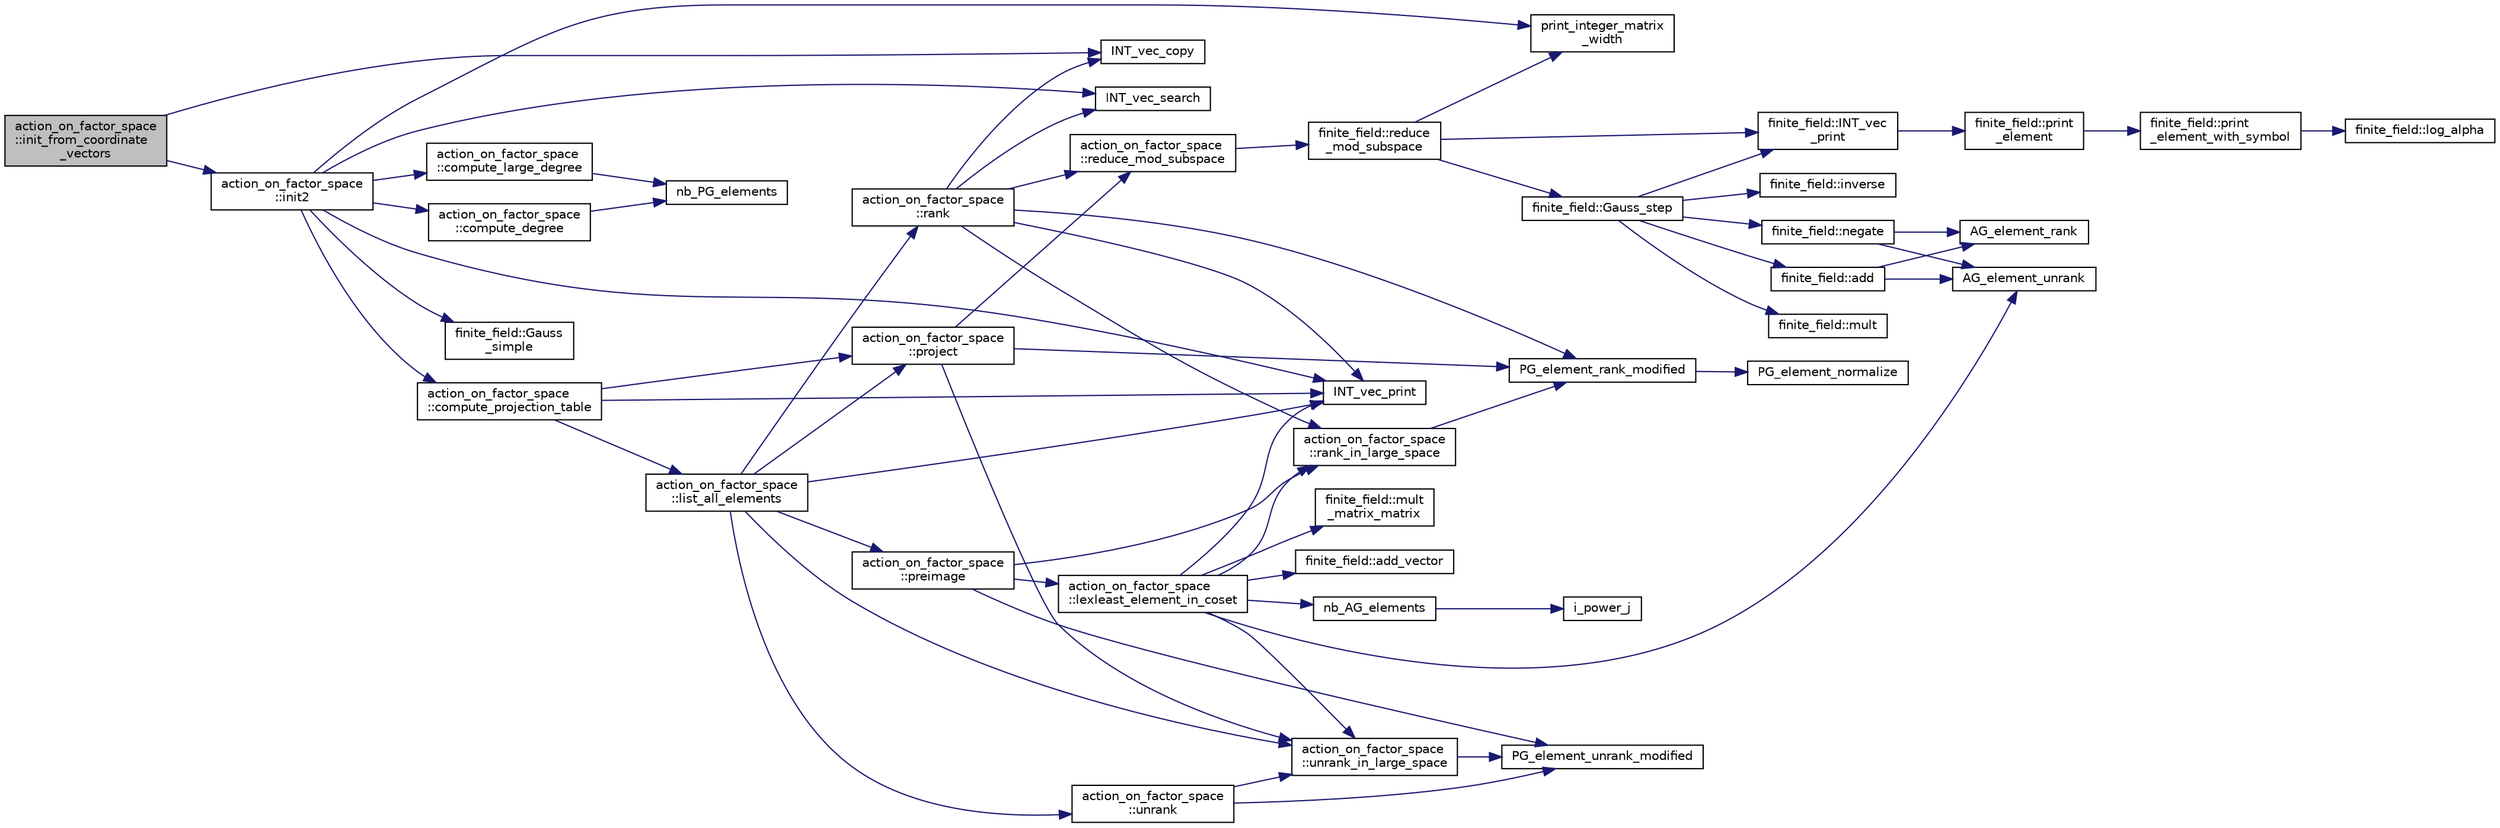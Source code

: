 digraph "action_on_factor_space::init_from_coordinate_vectors"
{
  edge [fontname="Helvetica",fontsize="10",labelfontname="Helvetica",labelfontsize="10"];
  node [fontname="Helvetica",fontsize="10",shape=record];
  rankdir="LR";
  Node851 [label="action_on_factor_space\l::init_from_coordinate\l_vectors",height=0.2,width=0.4,color="black", fillcolor="grey75", style="filled", fontcolor="black"];
  Node851 -> Node852 [color="midnightblue",fontsize="10",style="solid",fontname="Helvetica"];
  Node852 [label="INT_vec_copy",height=0.2,width=0.4,color="black", fillcolor="white", style="filled",URL="$df/dbf/sajeeb_8_c.html#ac2d875e27e009af6ec04d17254d11075"];
  Node851 -> Node853 [color="midnightblue",fontsize="10",style="solid",fontname="Helvetica"];
  Node853 [label="action_on_factor_space\l::init2",height=0.2,width=0.4,color="black", fillcolor="white", style="filled",URL="$d5/d25/classaction__on__factor__space.html#a19f5ed00bc68f67dd5bd331ff958df16"];
  Node853 -> Node854 [color="midnightblue",fontsize="10",style="solid",fontname="Helvetica"];
  Node854 [label="print_integer_matrix\l_width",height=0.2,width=0.4,color="black", fillcolor="white", style="filled",URL="$d5/db4/io__and__os_8h.html#aa78f3e73fc2179251bd15adbcc31573f"];
  Node853 -> Node855 [color="midnightblue",fontsize="10",style="solid",fontname="Helvetica"];
  Node855 [label="finite_field::Gauss\l_simple",height=0.2,width=0.4,color="black", fillcolor="white", style="filled",URL="$df/d5a/classfinite__field.html#aba4950590e24a1ce323f292cf47b3307"];
  Node853 -> Node856 [color="midnightblue",fontsize="10",style="solid",fontname="Helvetica"];
  Node856 [label="INT_vec_search",height=0.2,width=0.4,color="black", fillcolor="white", style="filled",URL="$d5/de2/foundations_2data__structures_2data__structures_8h.html#ad103ef2316a1f671bdb68fd9cd9ba945"];
  Node853 -> Node857 [color="midnightblue",fontsize="10",style="solid",fontname="Helvetica"];
  Node857 [label="INT_vec_print",height=0.2,width=0.4,color="black", fillcolor="white", style="filled",URL="$df/dbf/sajeeb_8_c.html#a79a5901af0b47dd0d694109543c027fe"];
  Node853 -> Node858 [color="midnightblue",fontsize="10",style="solid",fontname="Helvetica"];
  Node858 [label="action_on_factor_space\l::compute_degree",height=0.2,width=0.4,color="black", fillcolor="white", style="filled",URL="$d5/d25/classaction__on__factor__space.html#a0ef6cf15b780cd56abe1bf023ab223b3"];
  Node858 -> Node859 [color="midnightblue",fontsize="10",style="solid",fontname="Helvetica"];
  Node859 [label="nb_PG_elements",height=0.2,width=0.4,color="black", fillcolor="white", style="filled",URL="$d4/d67/geometry_8h.html#ada56c56cb5c7b39553dc0391f2df1cee"];
  Node853 -> Node860 [color="midnightblue",fontsize="10",style="solid",fontname="Helvetica"];
  Node860 [label="action_on_factor_space\l::compute_large_degree",height=0.2,width=0.4,color="black", fillcolor="white", style="filled",URL="$d5/d25/classaction__on__factor__space.html#a42929ec781447a75d6f29b81aa57ae38"];
  Node860 -> Node859 [color="midnightblue",fontsize="10",style="solid",fontname="Helvetica"];
  Node853 -> Node861 [color="midnightblue",fontsize="10",style="solid",fontname="Helvetica"];
  Node861 [label="action_on_factor_space\l::compute_projection_table",height=0.2,width=0.4,color="black", fillcolor="white", style="filled",URL="$d5/d25/classaction__on__factor__space.html#a7e4989900931e8841ef2b98da8f908eb"];
  Node861 -> Node862 [color="midnightblue",fontsize="10",style="solid",fontname="Helvetica"];
  Node862 [label="action_on_factor_space\l::project",height=0.2,width=0.4,color="black", fillcolor="white", style="filled",URL="$d5/d25/classaction__on__factor__space.html#a338dca4b52c11e2579944ddd4c53364c"];
  Node862 -> Node863 [color="midnightblue",fontsize="10",style="solid",fontname="Helvetica"];
  Node863 [label="action_on_factor_space\l::unrank_in_large_space",height=0.2,width=0.4,color="black", fillcolor="white", style="filled",URL="$d5/d25/classaction__on__factor__space.html#af2b5fc47970e8914d5d51cad78f00c52"];
  Node863 -> Node864 [color="midnightblue",fontsize="10",style="solid",fontname="Helvetica"];
  Node864 [label="PG_element_unrank_modified",height=0.2,width=0.4,color="black", fillcolor="white", style="filled",URL="$d4/d67/geometry_8h.html#a83ae9b605d496f6a90345303f6efae64"];
  Node862 -> Node865 [color="midnightblue",fontsize="10",style="solid",fontname="Helvetica"];
  Node865 [label="action_on_factor_space\l::reduce_mod_subspace",height=0.2,width=0.4,color="black", fillcolor="white", style="filled",URL="$d5/d25/classaction__on__factor__space.html#a28aacf2959bc402b418f7749c23c5d6a"];
  Node865 -> Node866 [color="midnightblue",fontsize="10",style="solid",fontname="Helvetica"];
  Node866 [label="finite_field::reduce\l_mod_subspace",height=0.2,width=0.4,color="black", fillcolor="white", style="filled",URL="$df/d5a/classfinite__field.html#a58c58854e54819ab1f3b1df2a12423ad"];
  Node866 -> Node867 [color="midnightblue",fontsize="10",style="solid",fontname="Helvetica"];
  Node867 [label="finite_field::INT_vec\l_print",height=0.2,width=0.4,color="black", fillcolor="white", style="filled",URL="$df/d5a/classfinite__field.html#a9c33a61dedc197e37b014b6f8dc07f06"];
  Node867 -> Node868 [color="midnightblue",fontsize="10",style="solid",fontname="Helvetica"];
  Node868 [label="finite_field::print\l_element",height=0.2,width=0.4,color="black", fillcolor="white", style="filled",URL="$df/d5a/classfinite__field.html#ab7d1f59c043d7696b8b47c92d0fedad5"];
  Node868 -> Node869 [color="midnightblue",fontsize="10",style="solid",fontname="Helvetica"];
  Node869 [label="finite_field::print\l_element_with_symbol",height=0.2,width=0.4,color="black", fillcolor="white", style="filled",URL="$df/d5a/classfinite__field.html#aa0180c961aa4a0a8934cb4dc82e38a4d"];
  Node869 -> Node870 [color="midnightblue",fontsize="10",style="solid",fontname="Helvetica"];
  Node870 [label="finite_field::log_alpha",height=0.2,width=0.4,color="black", fillcolor="white", style="filled",URL="$df/d5a/classfinite__field.html#a446a83ae0d281ddf44215626f0097305"];
  Node866 -> Node854 [color="midnightblue",fontsize="10",style="solid",fontname="Helvetica"];
  Node866 -> Node871 [color="midnightblue",fontsize="10",style="solid",fontname="Helvetica"];
  Node871 [label="finite_field::Gauss_step",height=0.2,width=0.4,color="black", fillcolor="white", style="filled",URL="$df/d5a/classfinite__field.html#a888228cd0bdf000bd4d44cf4d1ad62ce"];
  Node871 -> Node867 [color="midnightblue",fontsize="10",style="solid",fontname="Helvetica"];
  Node871 -> Node872 [color="midnightblue",fontsize="10",style="solid",fontname="Helvetica"];
  Node872 [label="finite_field::negate",height=0.2,width=0.4,color="black", fillcolor="white", style="filled",URL="$df/d5a/classfinite__field.html#aa9d798298f25d4a9262b5bc5f1733e31"];
  Node872 -> Node873 [color="midnightblue",fontsize="10",style="solid",fontname="Helvetica"];
  Node873 [label="AG_element_unrank",height=0.2,width=0.4,color="black", fillcolor="white", style="filled",URL="$d4/d67/geometry_8h.html#a4a33b86c87b2879b97cfa1327abe2885"];
  Node872 -> Node874 [color="midnightblue",fontsize="10",style="solid",fontname="Helvetica"];
  Node874 [label="AG_element_rank",height=0.2,width=0.4,color="black", fillcolor="white", style="filled",URL="$d4/d67/geometry_8h.html#ab2ac908d07dd8038fd996e26bdc75c17"];
  Node871 -> Node875 [color="midnightblue",fontsize="10",style="solid",fontname="Helvetica"];
  Node875 [label="finite_field::mult",height=0.2,width=0.4,color="black", fillcolor="white", style="filled",URL="$df/d5a/classfinite__field.html#a24fb5917aa6d4d656fd855b7f44a13b0"];
  Node871 -> Node876 [color="midnightblue",fontsize="10",style="solid",fontname="Helvetica"];
  Node876 [label="finite_field::inverse",height=0.2,width=0.4,color="black", fillcolor="white", style="filled",URL="$df/d5a/classfinite__field.html#a69f2a12c01e70b7ce2d115c5221c9cdd"];
  Node871 -> Node877 [color="midnightblue",fontsize="10",style="solid",fontname="Helvetica"];
  Node877 [label="finite_field::add",height=0.2,width=0.4,color="black", fillcolor="white", style="filled",URL="$df/d5a/classfinite__field.html#a8f12328a27500f3c7be0c849ebbc9d14"];
  Node877 -> Node873 [color="midnightblue",fontsize="10",style="solid",fontname="Helvetica"];
  Node877 -> Node874 [color="midnightblue",fontsize="10",style="solid",fontname="Helvetica"];
  Node862 -> Node878 [color="midnightblue",fontsize="10",style="solid",fontname="Helvetica"];
  Node878 [label="PG_element_rank_modified",height=0.2,width=0.4,color="black", fillcolor="white", style="filled",URL="$d4/d67/geometry_8h.html#a9cd1a8bf5b88a038e33862f6c2c3dd36"];
  Node878 -> Node879 [color="midnightblue",fontsize="10",style="solid",fontname="Helvetica"];
  Node879 [label="PG_element_normalize",height=0.2,width=0.4,color="black", fillcolor="white", style="filled",URL="$df/de4/projective_8_c.html#a5a4c3c1158bad6bab0d786c616bd0996"];
  Node861 -> Node857 [color="midnightblue",fontsize="10",style="solid",fontname="Helvetica"];
  Node861 -> Node880 [color="midnightblue",fontsize="10",style="solid",fontname="Helvetica"];
  Node880 [label="action_on_factor_space\l::list_all_elements",height=0.2,width=0.4,color="black", fillcolor="white", style="filled",URL="$d5/d25/classaction__on__factor__space.html#a9ed3bf2d32594600a1e6f39837236202"];
  Node880 -> Node881 [color="midnightblue",fontsize="10",style="solid",fontname="Helvetica"];
  Node881 [label="action_on_factor_space\l::unrank",height=0.2,width=0.4,color="black", fillcolor="white", style="filled",URL="$d5/d25/classaction__on__factor__space.html#a5abf9bcee965fbeb551fcb71970833f9"];
  Node881 -> Node863 [color="midnightblue",fontsize="10",style="solid",fontname="Helvetica"];
  Node881 -> Node864 [color="midnightblue",fontsize="10",style="solid",fontname="Helvetica"];
  Node880 -> Node857 [color="midnightblue",fontsize="10",style="solid",fontname="Helvetica"];
  Node880 -> Node882 [color="midnightblue",fontsize="10",style="solid",fontname="Helvetica"];
  Node882 [label="action_on_factor_space\l::rank",height=0.2,width=0.4,color="black", fillcolor="white", style="filled",URL="$d5/d25/classaction__on__factor__space.html#a05bddc91a8c098cefd14cdfe2fe0edad"];
  Node882 -> Node852 [color="midnightblue",fontsize="10",style="solid",fontname="Helvetica"];
  Node882 -> Node865 [color="midnightblue",fontsize="10",style="solid",fontname="Helvetica"];
  Node882 -> Node883 [color="midnightblue",fontsize="10",style="solid",fontname="Helvetica"];
  Node883 [label="action_on_factor_space\l::rank_in_large_space",height=0.2,width=0.4,color="black", fillcolor="white", style="filled",URL="$d5/d25/classaction__on__factor__space.html#aef04c8544847da7084f73981b9fde4fe"];
  Node883 -> Node878 [color="midnightblue",fontsize="10",style="solid",fontname="Helvetica"];
  Node882 -> Node856 [color="midnightblue",fontsize="10",style="solid",fontname="Helvetica"];
  Node882 -> Node857 [color="midnightblue",fontsize="10",style="solid",fontname="Helvetica"];
  Node882 -> Node878 [color="midnightblue",fontsize="10",style="solid",fontname="Helvetica"];
  Node880 -> Node862 [color="midnightblue",fontsize="10",style="solid",fontname="Helvetica"];
  Node880 -> Node863 [color="midnightblue",fontsize="10",style="solid",fontname="Helvetica"];
  Node880 -> Node884 [color="midnightblue",fontsize="10",style="solid",fontname="Helvetica"];
  Node884 [label="action_on_factor_space\l::preimage",height=0.2,width=0.4,color="black", fillcolor="white", style="filled",URL="$d5/d25/classaction__on__factor__space.html#aecf47f35bdb5f4abaf9071d927032761"];
  Node884 -> Node864 [color="midnightblue",fontsize="10",style="solid",fontname="Helvetica"];
  Node884 -> Node883 [color="midnightblue",fontsize="10",style="solid",fontname="Helvetica"];
  Node884 -> Node885 [color="midnightblue",fontsize="10",style="solid",fontname="Helvetica"];
  Node885 [label="action_on_factor_space\l::lexleast_element_in_coset",height=0.2,width=0.4,color="black", fillcolor="white", style="filled",URL="$d5/d25/classaction__on__factor__space.html#a33e754f3a9ccf760c12a3d3f40d66140"];
  Node885 -> Node863 [color="midnightblue",fontsize="10",style="solid",fontname="Helvetica"];
  Node885 -> Node857 [color="midnightblue",fontsize="10",style="solid",fontname="Helvetica"];
  Node885 -> Node886 [color="midnightblue",fontsize="10",style="solid",fontname="Helvetica"];
  Node886 [label="nb_AG_elements",height=0.2,width=0.4,color="black", fillcolor="white", style="filled",URL="$d4/d67/geometry_8h.html#ab9de2574dd403dd453a0d35107f684f5"];
  Node886 -> Node887 [color="midnightblue",fontsize="10",style="solid",fontname="Helvetica"];
  Node887 [label="i_power_j",height=0.2,width=0.4,color="black", fillcolor="white", style="filled",URL="$de/dc5/algebra__and__number__theory_8h.html#a39b321523e8957d701618bb5cac542b5"];
  Node885 -> Node873 [color="midnightblue",fontsize="10",style="solid",fontname="Helvetica"];
  Node885 -> Node888 [color="midnightblue",fontsize="10",style="solid",fontname="Helvetica"];
  Node888 [label="finite_field::mult\l_matrix_matrix",height=0.2,width=0.4,color="black", fillcolor="white", style="filled",URL="$df/d5a/classfinite__field.html#a5e28706b815838d0ec34de1fa74bc3c4"];
  Node885 -> Node889 [color="midnightblue",fontsize="10",style="solid",fontname="Helvetica"];
  Node889 [label="finite_field::add_vector",height=0.2,width=0.4,color="black", fillcolor="white", style="filled",URL="$df/d5a/classfinite__field.html#a23252c462d48cc21895de6fcc0cbb59f"];
  Node885 -> Node883 [color="midnightblue",fontsize="10",style="solid",fontname="Helvetica"];
}
